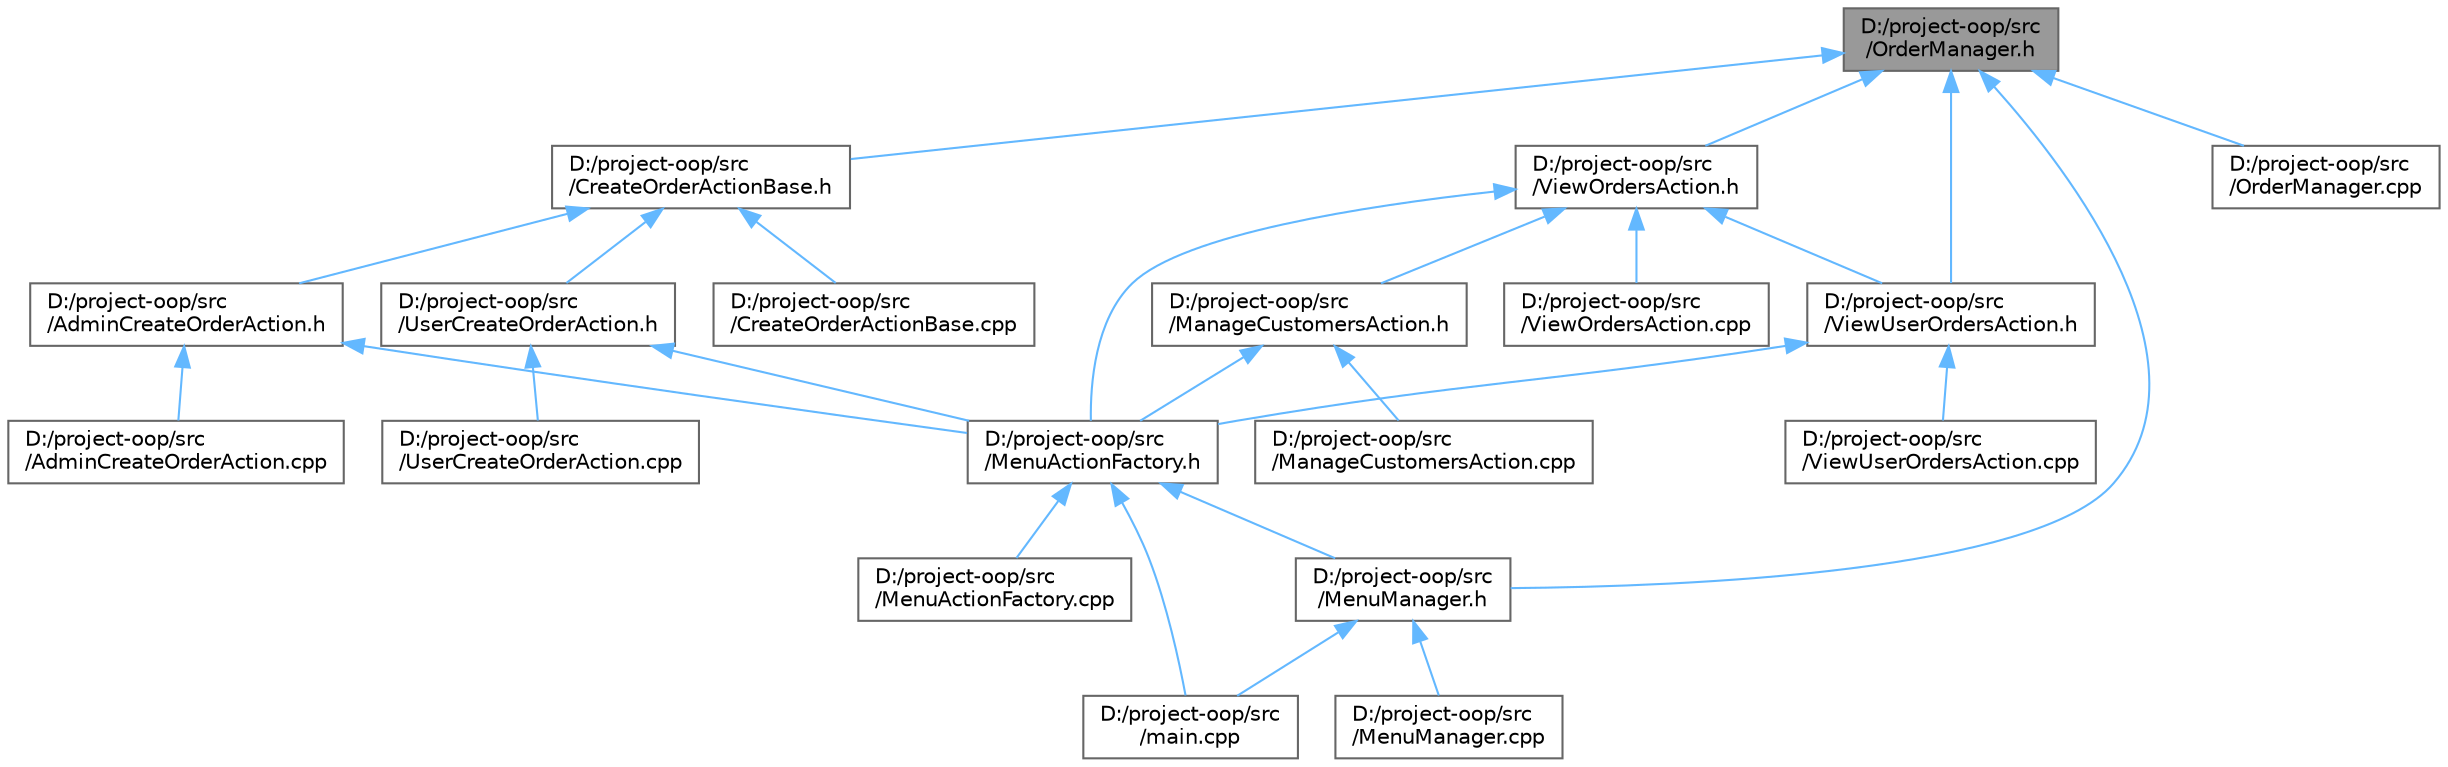 digraph "D:/project-oop/src/OrderManager.h"
{
 // LATEX_PDF_SIZE
  bgcolor="transparent";
  edge [fontname=Helvetica,fontsize=10,labelfontname=Helvetica,labelfontsize=10];
  node [fontname=Helvetica,fontsize=10,shape=box,height=0.2,width=0.4];
  Node1 [id="Node000001",label="D:/project-oop/src\l/OrderManager.h",height=0.2,width=0.4,color="gray40", fillcolor="grey60", style="filled", fontcolor="black",tooltip="Định nghĩa lớp OrderManager để quản lý các đơn hàng trong hệ thống."];
  Node1 -> Node2 [id="edge1_Node000001_Node000002",dir="back",color="steelblue1",style="solid",tooltip=" "];
  Node2 [id="Node000002",label="D:/project-oop/src\l/CreateOrderActionBase.h",height=0.2,width=0.4,color="grey40", fillcolor="white", style="filled",URL="$_create_order_action_base_8h.html",tooltip="Định nghĩa lớp cơ sở cho hành động tạo đơn hàng, dùng chung cho cả quản trị viên và người dùng."];
  Node2 -> Node3 [id="edge2_Node000002_Node000003",dir="back",color="steelblue1",style="solid",tooltip=" "];
  Node3 [id="Node000003",label="D:/project-oop/src\l/AdminCreateOrderAction.h",height=0.2,width=0.4,color="grey40", fillcolor="white", style="filled",URL="$_admin_create_order_action_8h.html",tooltip="Định nghĩa lớp AdminCreateOrderAction cho phép quản trị viên tạo đơn hàng mới."];
  Node3 -> Node4 [id="edge3_Node000003_Node000004",dir="back",color="steelblue1",style="solid",tooltip=" "];
  Node4 [id="Node000004",label="D:/project-oop/src\l/AdminCreateOrderAction.cpp",height=0.2,width=0.4,color="grey40", fillcolor="white", style="filled",URL="$_admin_create_order_action_8cpp.html",tooltip=" "];
  Node3 -> Node5 [id="edge4_Node000003_Node000005",dir="back",color="steelblue1",style="solid",tooltip=" "];
  Node5 [id="Node000005",label="D:/project-oop/src\l/MenuActionFactory.h",height=0.2,width=0.4,color="grey40", fillcolor="white", style="filled",URL="$_menu_action_factory_8h.html",tooltip="Định nghĩa lớp MenuActionFactory để tạo các đối tượng hành động tương ứng với lựa chọn menu của người..."];
  Node5 -> Node6 [id="edge5_Node000005_Node000006",dir="back",color="steelblue1",style="solid",tooltip=" "];
  Node6 [id="Node000006",label="D:/project-oop/src\l/MenuActionFactory.cpp",height=0.2,width=0.4,color="grey40", fillcolor="white", style="filled",URL="$_menu_action_factory_8cpp.html",tooltip=" "];
  Node5 -> Node7 [id="edge6_Node000005_Node000007",dir="back",color="steelblue1",style="solid",tooltip=" "];
  Node7 [id="Node000007",label="D:/project-oop/src\l/MenuManager.h",height=0.2,width=0.4,color="grey40", fillcolor="white", style="filled",URL="$_menu_manager_8h.html",tooltip="Định nghĩa lớp MenuManager để quản lý các menu và xử lý tương tác của người dùng trong ứng dụng cửa h..."];
  Node7 -> Node8 [id="edge7_Node000007_Node000008",dir="back",color="steelblue1",style="solid",tooltip=" "];
  Node8 [id="Node000008",label="D:/project-oop/src\l/MenuManager.cpp",height=0.2,width=0.4,color="grey40", fillcolor="white", style="filled",URL="$_menu_manager_8cpp.html",tooltip=" "];
  Node7 -> Node9 [id="edge8_Node000007_Node000009",dir="back",color="steelblue1",style="solid",tooltip=" "];
  Node9 [id="Node000009",label="D:/project-oop/src\l/main.cpp",height=0.2,width=0.4,color="grey40", fillcolor="white", style="filled",URL="$main_8cpp.html",tooltip=" "];
  Node5 -> Node9 [id="edge9_Node000005_Node000009",dir="back",color="steelblue1",style="solid",tooltip=" "];
  Node2 -> Node10 [id="edge10_Node000002_Node000010",dir="back",color="steelblue1",style="solid",tooltip=" "];
  Node10 [id="Node000010",label="D:/project-oop/src\l/CreateOrderActionBase.cpp",height=0.2,width=0.4,color="grey40", fillcolor="white", style="filled",URL="$_create_order_action_base_8cpp.html",tooltip=" "];
  Node2 -> Node11 [id="edge11_Node000002_Node000011",dir="back",color="steelblue1",style="solid",tooltip=" "];
  Node11 [id="Node000011",label="D:/project-oop/src\l/UserCreateOrderAction.h",height=0.2,width=0.4,color="grey40", fillcolor="white", style="filled",URL="$_user_create_order_action_8h.html",tooltip="Định nghĩa lớp UserCreateOrderAction cho phép người dùng tạo đơn hàng mới."];
  Node11 -> Node5 [id="edge12_Node000011_Node000005",dir="back",color="steelblue1",style="solid",tooltip=" "];
  Node11 -> Node12 [id="edge13_Node000011_Node000012",dir="back",color="steelblue1",style="solid",tooltip=" "];
  Node12 [id="Node000012",label="D:/project-oop/src\l/UserCreateOrderAction.cpp",height=0.2,width=0.4,color="grey40", fillcolor="white", style="filled",URL="$_user_create_order_action_8cpp.html",tooltip=" "];
  Node1 -> Node7 [id="edge14_Node000001_Node000007",dir="back",color="steelblue1",style="solid",tooltip=" "];
  Node1 -> Node13 [id="edge15_Node000001_Node000013",dir="back",color="steelblue1",style="solid",tooltip=" "];
  Node13 [id="Node000013",label="D:/project-oop/src\l/OrderManager.cpp",height=0.2,width=0.4,color="grey40", fillcolor="white", style="filled",URL="$_order_manager_8cpp.html",tooltip=" "];
  Node1 -> Node14 [id="edge16_Node000001_Node000014",dir="back",color="steelblue1",style="solid",tooltip=" "];
  Node14 [id="Node000014",label="D:/project-oop/src\l/ViewOrdersAction.h",height=0.2,width=0.4,color="grey40", fillcolor="white", style="filled",URL="$_view_orders_action_8h.html",tooltip="Định nghĩa lớp ViewOrdersAction để xử lý hành động hiển thị danh sách đơn hàng."];
  Node14 -> Node15 [id="edge17_Node000014_Node000015",dir="back",color="steelblue1",style="solid",tooltip=" "];
  Node15 [id="Node000015",label="D:/project-oop/src\l/ManageCustomersAction.h",height=0.2,width=0.4,color="grey40", fillcolor="white", style="filled",URL="$_manage_customers_action_8h.html",tooltip="Định nghĩa lớp ManageCustomersAction để quản lý thông tin khách hàng trong cửa hàng âm nhạc."];
  Node15 -> Node16 [id="edge18_Node000015_Node000016",dir="back",color="steelblue1",style="solid",tooltip=" "];
  Node16 [id="Node000016",label="D:/project-oop/src\l/ManageCustomersAction.cpp",height=0.2,width=0.4,color="grey40", fillcolor="white", style="filled",URL="$_manage_customers_action_8cpp.html",tooltip=" "];
  Node15 -> Node5 [id="edge19_Node000015_Node000005",dir="back",color="steelblue1",style="solid",tooltip=" "];
  Node14 -> Node5 [id="edge20_Node000014_Node000005",dir="back",color="steelblue1",style="solid",tooltip=" "];
  Node14 -> Node17 [id="edge21_Node000014_Node000017",dir="back",color="steelblue1",style="solid",tooltip=" "];
  Node17 [id="Node000017",label="D:/project-oop/src\l/ViewOrdersAction.cpp",height=0.2,width=0.4,color="grey40", fillcolor="white", style="filled",URL="$_view_orders_action_8cpp.html",tooltip=" "];
  Node14 -> Node18 [id="edge22_Node000014_Node000018",dir="back",color="steelblue1",style="solid",tooltip=" "];
  Node18 [id="Node000018",label="D:/project-oop/src\l/ViewUserOrdersAction.h",height=0.2,width=0.4,color="grey40", fillcolor="white", style="filled",URL="$_view_user_orders_action_8h.html",tooltip="Định nghĩa lớp ViewUserOrdersAction để xử lý hành động xem đơn hàng của người dùng."];
  Node18 -> Node5 [id="edge23_Node000018_Node000005",dir="back",color="steelblue1",style="solid",tooltip=" "];
  Node18 -> Node19 [id="edge24_Node000018_Node000019",dir="back",color="steelblue1",style="solid",tooltip=" "];
  Node19 [id="Node000019",label="D:/project-oop/src\l/ViewUserOrdersAction.cpp",height=0.2,width=0.4,color="grey40", fillcolor="white", style="filled",URL="$_view_user_orders_action_8cpp.html",tooltip=" "];
  Node1 -> Node18 [id="edge25_Node000001_Node000018",dir="back",color="steelblue1",style="solid",tooltip=" "];
}
